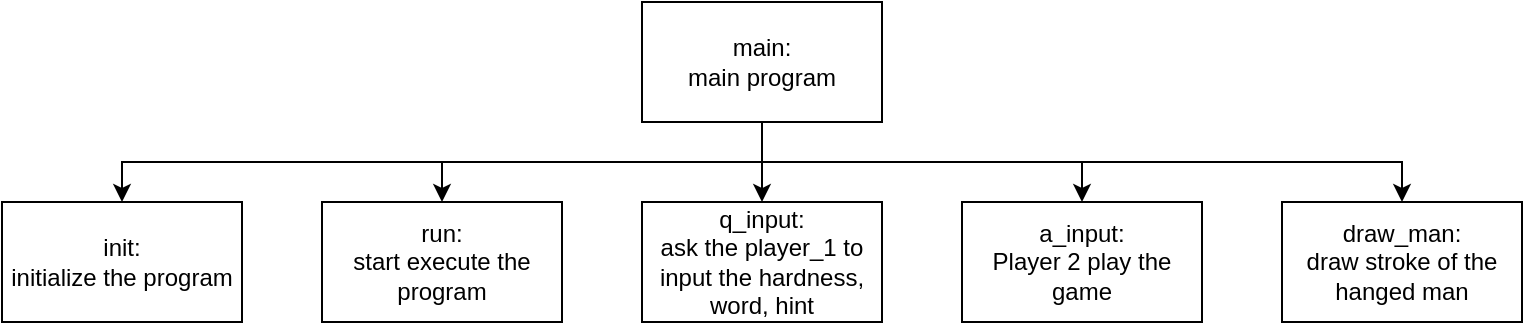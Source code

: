 <mxfile version="13.1.2" type="device"><diagram id="SfW3Ykdv_ZpZb0ZVtbhQ" name="Page-1"><mxGraphModel dx="932" dy="526" grid="1" gridSize="10" guides="1" tooltips="1" connect="1" arrows="1" fold="1" page="1" pageScale="1" pageWidth="2339" pageHeight="3300" math="0" shadow="0"><root><mxCell id="0"/><mxCell id="1" parent="0"/><mxCell id="55eRra3rvuO8QLcAWeL2-7" style="edgeStyle=orthogonalEdgeStyle;rounded=0;orthogonalLoop=1;jettySize=auto;html=1;exitX=0.5;exitY=1;exitDx=0;exitDy=0;entryX=0.5;entryY=0;entryDx=0;entryDy=0;" edge="1" parent="1" source="55eRra3rvuO8QLcAWeL2-1" target="55eRra3rvuO8QLcAWeL2-3"><mxGeometry relative="1" as="geometry"/></mxCell><mxCell id="55eRra3rvuO8QLcAWeL2-8" style="edgeStyle=orthogonalEdgeStyle;rounded=0;orthogonalLoop=1;jettySize=auto;html=1;exitX=0.5;exitY=1;exitDx=0;exitDy=0;entryX=0.5;entryY=0;entryDx=0;entryDy=0;" edge="1" parent="1" source="55eRra3rvuO8QLcAWeL2-1" target="55eRra3rvuO8QLcAWeL2-4"><mxGeometry relative="1" as="geometry"/></mxCell><mxCell id="55eRra3rvuO8QLcAWeL2-9" style="edgeStyle=orthogonalEdgeStyle;rounded=0;orthogonalLoop=1;jettySize=auto;html=1;exitX=0.5;exitY=1;exitDx=0;exitDy=0;entryX=0.5;entryY=0;entryDx=0;entryDy=0;" edge="1" parent="1" source="55eRra3rvuO8QLcAWeL2-1" target="55eRra3rvuO8QLcAWeL2-5"><mxGeometry relative="1" as="geometry"/></mxCell><mxCell id="55eRra3rvuO8QLcAWeL2-10" style="edgeStyle=orthogonalEdgeStyle;rounded=0;orthogonalLoop=1;jettySize=auto;html=1;exitX=0.5;exitY=1;exitDx=0;exitDy=0;entryX=0.5;entryY=0;entryDx=0;entryDy=0;" edge="1" parent="1" source="55eRra3rvuO8QLcAWeL2-1" target="55eRra3rvuO8QLcAWeL2-6"><mxGeometry relative="1" as="geometry"/></mxCell><mxCell id="55eRra3rvuO8QLcAWeL2-11" style="edgeStyle=orthogonalEdgeStyle;rounded=0;orthogonalLoop=1;jettySize=auto;html=1;exitX=0.5;exitY=1;exitDx=0;exitDy=0;entryX=0.5;entryY=0;entryDx=0;entryDy=0;" edge="1" parent="1" source="55eRra3rvuO8QLcAWeL2-1" target="55eRra3rvuO8QLcAWeL2-2"><mxGeometry relative="1" as="geometry"/></mxCell><mxCell id="55eRra3rvuO8QLcAWeL2-1" value="main:&lt;br&gt;main program" style="rounded=0;whiteSpace=wrap;html=1;" vertex="1" parent="1"><mxGeometry x="440" y="100" width="120" height="60" as="geometry"/></mxCell><mxCell id="55eRra3rvuO8QLcAWeL2-2" value="draw_man:&lt;br&gt;draw stroke of the hanged man" style="rounded=0;whiteSpace=wrap;html=1;" vertex="1" parent="1"><mxGeometry x="760" y="200" width="120" height="60" as="geometry"/></mxCell><mxCell id="55eRra3rvuO8QLcAWeL2-3" value="init:&lt;br&gt;initialize the program" style="rounded=0;whiteSpace=wrap;html=1;" vertex="1" parent="1"><mxGeometry x="120" y="200" width="120" height="60" as="geometry"/></mxCell><mxCell id="55eRra3rvuO8QLcAWeL2-4" value="run:&lt;br&gt;start execute the program" style="rounded=0;whiteSpace=wrap;html=1;" vertex="1" parent="1"><mxGeometry x="280" y="200" width="120" height="60" as="geometry"/></mxCell><mxCell id="55eRra3rvuO8QLcAWeL2-5" value="q_input:&lt;br&gt;ask the player_1 to input the hardness, word, hint" style="rounded=0;whiteSpace=wrap;html=1;" vertex="1" parent="1"><mxGeometry x="440" y="200" width="120" height="60" as="geometry"/></mxCell><mxCell id="55eRra3rvuO8QLcAWeL2-6" value="a_input:&lt;br&gt;Player 2 play the game" style="rounded=0;whiteSpace=wrap;html=1;" vertex="1" parent="1"><mxGeometry x="600" y="200" width="120" height="60" as="geometry"/></mxCell></root></mxGraphModel></diagram></mxfile>